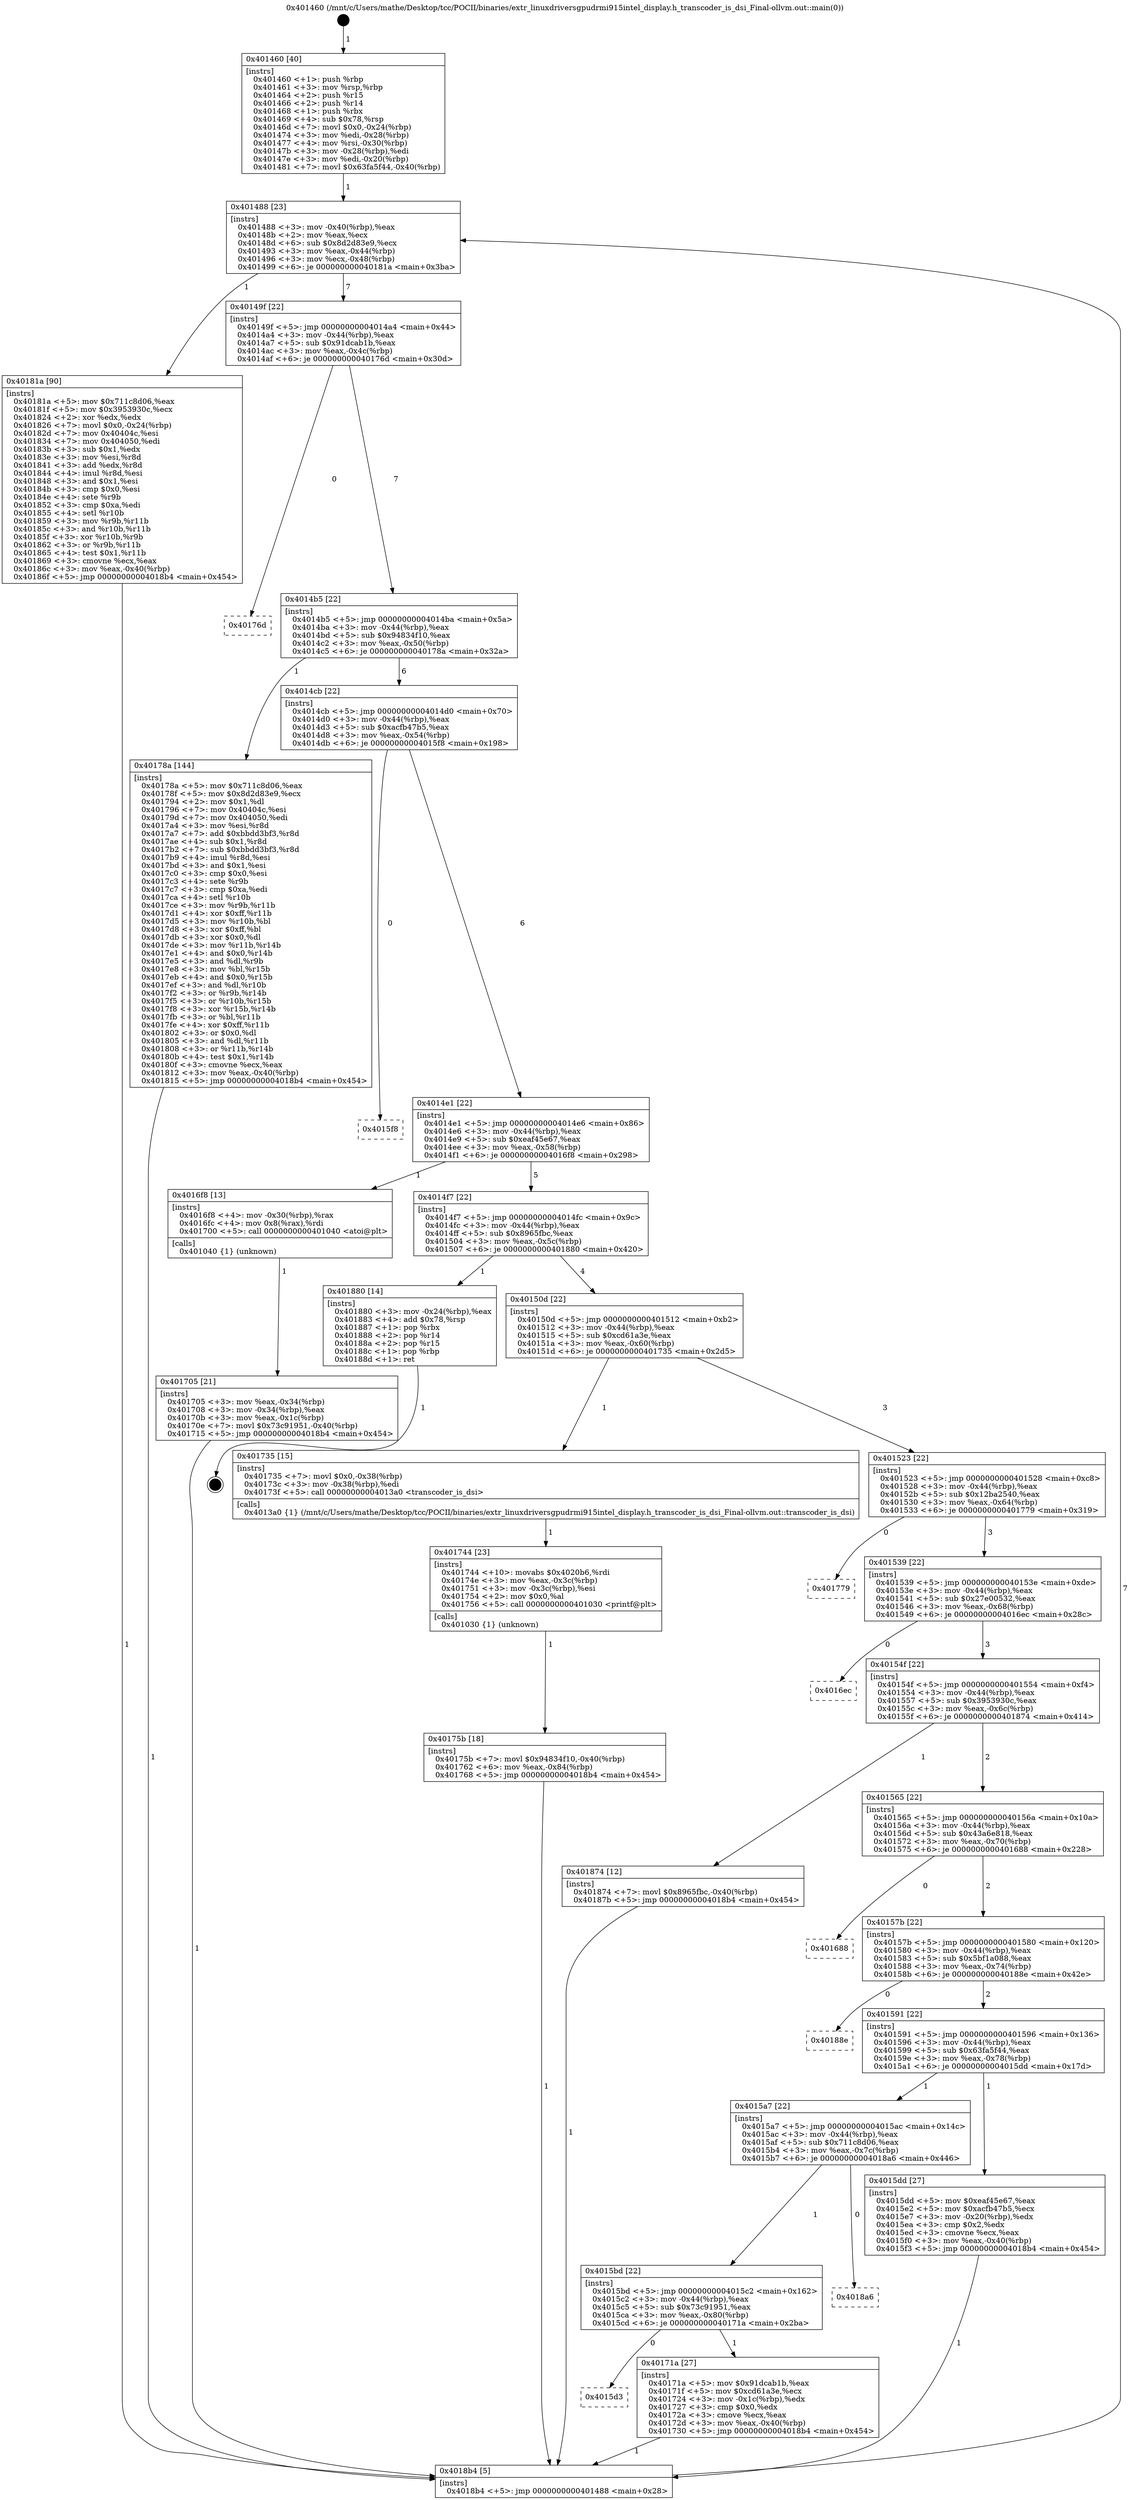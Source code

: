 digraph "0x401460" {
  label = "0x401460 (/mnt/c/Users/mathe/Desktop/tcc/POCII/binaries/extr_linuxdriversgpudrmi915intel_display.h_transcoder_is_dsi_Final-ollvm.out::main(0))"
  labelloc = "t"
  node[shape=record]

  Entry [label="",width=0.3,height=0.3,shape=circle,fillcolor=black,style=filled]
  "0x401488" [label="{
     0x401488 [23]\l
     | [instrs]\l
     &nbsp;&nbsp;0x401488 \<+3\>: mov -0x40(%rbp),%eax\l
     &nbsp;&nbsp;0x40148b \<+2\>: mov %eax,%ecx\l
     &nbsp;&nbsp;0x40148d \<+6\>: sub $0x8d2d83e9,%ecx\l
     &nbsp;&nbsp;0x401493 \<+3\>: mov %eax,-0x44(%rbp)\l
     &nbsp;&nbsp;0x401496 \<+3\>: mov %ecx,-0x48(%rbp)\l
     &nbsp;&nbsp;0x401499 \<+6\>: je 000000000040181a \<main+0x3ba\>\l
  }"]
  "0x40181a" [label="{
     0x40181a [90]\l
     | [instrs]\l
     &nbsp;&nbsp;0x40181a \<+5\>: mov $0x711c8d06,%eax\l
     &nbsp;&nbsp;0x40181f \<+5\>: mov $0x3953930c,%ecx\l
     &nbsp;&nbsp;0x401824 \<+2\>: xor %edx,%edx\l
     &nbsp;&nbsp;0x401826 \<+7\>: movl $0x0,-0x24(%rbp)\l
     &nbsp;&nbsp;0x40182d \<+7\>: mov 0x40404c,%esi\l
     &nbsp;&nbsp;0x401834 \<+7\>: mov 0x404050,%edi\l
     &nbsp;&nbsp;0x40183b \<+3\>: sub $0x1,%edx\l
     &nbsp;&nbsp;0x40183e \<+3\>: mov %esi,%r8d\l
     &nbsp;&nbsp;0x401841 \<+3\>: add %edx,%r8d\l
     &nbsp;&nbsp;0x401844 \<+4\>: imul %r8d,%esi\l
     &nbsp;&nbsp;0x401848 \<+3\>: and $0x1,%esi\l
     &nbsp;&nbsp;0x40184b \<+3\>: cmp $0x0,%esi\l
     &nbsp;&nbsp;0x40184e \<+4\>: sete %r9b\l
     &nbsp;&nbsp;0x401852 \<+3\>: cmp $0xa,%edi\l
     &nbsp;&nbsp;0x401855 \<+4\>: setl %r10b\l
     &nbsp;&nbsp;0x401859 \<+3\>: mov %r9b,%r11b\l
     &nbsp;&nbsp;0x40185c \<+3\>: and %r10b,%r11b\l
     &nbsp;&nbsp;0x40185f \<+3\>: xor %r10b,%r9b\l
     &nbsp;&nbsp;0x401862 \<+3\>: or %r9b,%r11b\l
     &nbsp;&nbsp;0x401865 \<+4\>: test $0x1,%r11b\l
     &nbsp;&nbsp;0x401869 \<+3\>: cmovne %ecx,%eax\l
     &nbsp;&nbsp;0x40186c \<+3\>: mov %eax,-0x40(%rbp)\l
     &nbsp;&nbsp;0x40186f \<+5\>: jmp 00000000004018b4 \<main+0x454\>\l
  }"]
  "0x40149f" [label="{
     0x40149f [22]\l
     | [instrs]\l
     &nbsp;&nbsp;0x40149f \<+5\>: jmp 00000000004014a4 \<main+0x44\>\l
     &nbsp;&nbsp;0x4014a4 \<+3\>: mov -0x44(%rbp),%eax\l
     &nbsp;&nbsp;0x4014a7 \<+5\>: sub $0x91dcab1b,%eax\l
     &nbsp;&nbsp;0x4014ac \<+3\>: mov %eax,-0x4c(%rbp)\l
     &nbsp;&nbsp;0x4014af \<+6\>: je 000000000040176d \<main+0x30d\>\l
  }"]
  Exit [label="",width=0.3,height=0.3,shape=circle,fillcolor=black,style=filled,peripheries=2]
  "0x40176d" [label="{
     0x40176d\l
  }", style=dashed]
  "0x4014b5" [label="{
     0x4014b5 [22]\l
     | [instrs]\l
     &nbsp;&nbsp;0x4014b5 \<+5\>: jmp 00000000004014ba \<main+0x5a\>\l
     &nbsp;&nbsp;0x4014ba \<+3\>: mov -0x44(%rbp),%eax\l
     &nbsp;&nbsp;0x4014bd \<+5\>: sub $0x94834f10,%eax\l
     &nbsp;&nbsp;0x4014c2 \<+3\>: mov %eax,-0x50(%rbp)\l
     &nbsp;&nbsp;0x4014c5 \<+6\>: je 000000000040178a \<main+0x32a\>\l
  }"]
  "0x40175b" [label="{
     0x40175b [18]\l
     | [instrs]\l
     &nbsp;&nbsp;0x40175b \<+7\>: movl $0x94834f10,-0x40(%rbp)\l
     &nbsp;&nbsp;0x401762 \<+6\>: mov %eax,-0x84(%rbp)\l
     &nbsp;&nbsp;0x401768 \<+5\>: jmp 00000000004018b4 \<main+0x454\>\l
  }"]
  "0x40178a" [label="{
     0x40178a [144]\l
     | [instrs]\l
     &nbsp;&nbsp;0x40178a \<+5\>: mov $0x711c8d06,%eax\l
     &nbsp;&nbsp;0x40178f \<+5\>: mov $0x8d2d83e9,%ecx\l
     &nbsp;&nbsp;0x401794 \<+2\>: mov $0x1,%dl\l
     &nbsp;&nbsp;0x401796 \<+7\>: mov 0x40404c,%esi\l
     &nbsp;&nbsp;0x40179d \<+7\>: mov 0x404050,%edi\l
     &nbsp;&nbsp;0x4017a4 \<+3\>: mov %esi,%r8d\l
     &nbsp;&nbsp;0x4017a7 \<+7\>: add $0xbbdd3bf3,%r8d\l
     &nbsp;&nbsp;0x4017ae \<+4\>: sub $0x1,%r8d\l
     &nbsp;&nbsp;0x4017b2 \<+7\>: sub $0xbbdd3bf3,%r8d\l
     &nbsp;&nbsp;0x4017b9 \<+4\>: imul %r8d,%esi\l
     &nbsp;&nbsp;0x4017bd \<+3\>: and $0x1,%esi\l
     &nbsp;&nbsp;0x4017c0 \<+3\>: cmp $0x0,%esi\l
     &nbsp;&nbsp;0x4017c3 \<+4\>: sete %r9b\l
     &nbsp;&nbsp;0x4017c7 \<+3\>: cmp $0xa,%edi\l
     &nbsp;&nbsp;0x4017ca \<+4\>: setl %r10b\l
     &nbsp;&nbsp;0x4017ce \<+3\>: mov %r9b,%r11b\l
     &nbsp;&nbsp;0x4017d1 \<+4\>: xor $0xff,%r11b\l
     &nbsp;&nbsp;0x4017d5 \<+3\>: mov %r10b,%bl\l
     &nbsp;&nbsp;0x4017d8 \<+3\>: xor $0xff,%bl\l
     &nbsp;&nbsp;0x4017db \<+3\>: xor $0x0,%dl\l
     &nbsp;&nbsp;0x4017de \<+3\>: mov %r11b,%r14b\l
     &nbsp;&nbsp;0x4017e1 \<+4\>: and $0x0,%r14b\l
     &nbsp;&nbsp;0x4017e5 \<+3\>: and %dl,%r9b\l
     &nbsp;&nbsp;0x4017e8 \<+3\>: mov %bl,%r15b\l
     &nbsp;&nbsp;0x4017eb \<+4\>: and $0x0,%r15b\l
     &nbsp;&nbsp;0x4017ef \<+3\>: and %dl,%r10b\l
     &nbsp;&nbsp;0x4017f2 \<+3\>: or %r9b,%r14b\l
     &nbsp;&nbsp;0x4017f5 \<+3\>: or %r10b,%r15b\l
     &nbsp;&nbsp;0x4017f8 \<+3\>: xor %r15b,%r14b\l
     &nbsp;&nbsp;0x4017fb \<+3\>: or %bl,%r11b\l
     &nbsp;&nbsp;0x4017fe \<+4\>: xor $0xff,%r11b\l
     &nbsp;&nbsp;0x401802 \<+3\>: or $0x0,%dl\l
     &nbsp;&nbsp;0x401805 \<+3\>: and %dl,%r11b\l
     &nbsp;&nbsp;0x401808 \<+3\>: or %r11b,%r14b\l
     &nbsp;&nbsp;0x40180b \<+4\>: test $0x1,%r14b\l
     &nbsp;&nbsp;0x40180f \<+3\>: cmovne %ecx,%eax\l
     &nbsp;&nbsp;0x401812 \<+3\>: mov %eax,-0x40(%rbp)\l
     &nbsp;&nbsp;0x401815 \<+5\>: jmp 00000000004018b4 \<main+0x454\>\l
  }"]
  "0x4014cb" [label="{
     0x4014cb [22]\l
     | [instrs]\l
     &nbsp;&nbsp;0x4014cb \<+5\>: jmp 00000000004014d0 \<main+0x70\>\l
     &nbsp;&nbsp;0x4014d0 \<+3\>: mov -0x44(%rbp),%eax\l
     &nbsp;&nbsp;0x4014d3 \<+5\>: sub $0xacfb47b5,%eax\l
     &nbsp;&nbsp;0x4014d8 \<+3\>: mov %eax,-0x54(%rbp)\l
     &nbsp;&nbsp;0x4014db \<+6\>: je 00000000004015f8 \<main+0x198\>\l
  }"]
  "0x401744" [label="{
     0x401744 [23]\l
     | [instrs]\l
     &nbsp;&nbsp;0x401744 \<+10\>: movabs $0x4020b6,%rdi\l
     &nbsp;&nbsp;0x40174e \<+3\>: mov %eax,-0x3c(%rbp)\l
     &nbsp;&nbsp;0x401751 \<+3\>: mov -0x3c(%rbp),%esi\l
     &nbsp;&nbsp;0x401754 \<+2\>: mov $0x0,%al\l
     &nbsp;&nbsp;0x401756 \<+5\>: call 0000000000401030 \<printf@plt\>\l
     | [calls]\l
     &nbsp;&nbsp;0x401030 \{1\} (unknown)\l
  }"]
  "0x4015f8" [label="{
     0x4015f8\l
  }", style=dashed]
  "0x4014e1" [label="{
     0x4014e1 [22]\l
     | [instrs]\l
     &nbsp;&nbsp;0x4014e1 \<+5\>: jmp 00000000004014e6 \<main+0x86\>\l
     &nbsp;&nbsp;0x4014e6 \<+3\>: mov -0x44(%rbp),%eax\l
     &nbsp;&nbsp;0x4014e9 \<+5\>: sub $0xeaf45e67,%eax\l
     &nbsp;&nbsp;0x4014ee \<+3\>: mov %eax,-0x58(%rbp)\l
     &nbsp;&nbsp;0x4014f1 \<+6\>: je 00000000004016f8 \<main+0x298\>\l
  }"]
  "0x4015d3" [label="{
     0x4015d3\l
  }", style=dashed]
  "0x4016f8" [label="{
     0x4016f8 [13]\l
     | [instrs]\l
     &nbsp;&nbsp;0x4016f8 \<+4\>: mov -0x30(%rbp),%rax\l
     &nbsp;&nbsp;0x4016fc \<+4\>: mov 0x8(%rax),%rdi\l
     &nbsp;&nbsp;0x401700 \<+5\>: call 0000000000401040 \<atoi@plt\>\l
     | [calls]\l
     &nbsp;&nbsp;0x401040 \{1\} (unknown)\l
  }"]
  "0x4014f7" [label="{
     0x4014f7 [22]\l
     | [instrs]\l
     &nbsp;&nbsp;0x4014f7 \<+5\>: jmp 00000000004014fc \<main+0x9c\>\l
     &nbsp;&nbsp;0x4014fc \<+3\>: mov -0x44(%rbp),%eax\l
     &nbsp;&nbsp;0x4014ff \<+5\>: sub $0x8965fbc,%eax\l
     &nbsp;&nbsp;0x401504 \<+3\>: mov %eax,-0x5c(%rbp)\l
     &nbsp;&nbsp;0x401507 \<+6\>: je 0000000000401880 \<main+0x420\>\l
  }"]
  "0x40171a" [label="{
     0x40171a [27]\l
     | [instrs]\l
     &nbsp;&nbsp;0x40171a \<+5\>: mov $0x91dcab1b,%eax\l
     &nbsp;&nbsp;0x40171f \<+5\>: mov $0xcd61a3e,%ecx\l
     &nbsp;&nbsp;0x401724 \<+3\>: mov -0x1c(%rbp),%edx\l
     &nbsp;&nbsp;0x401727 \<+3\>: cmp $0x0,%edx\l
     &nbsp;&nbsp;0x40172a \<+3\>: cmove %ecx,%eax\l
     &nbsp;&nbsp;0x40172d \<+3\>: mov %eax,-0x40(%rbp)\l
     &nbsp;&nbsp;0x401730 \<+5\>: jmp 00000000004018b4 \<main+0x454\>\l
  }"]
  "0x401880" [label="{
     0x401880 [14]\l
     | [instrs]\l
     &nbsp;&nbsp;0x401880 \<+3\>: mov -0x24(%rbp),%eax\l
     &nbsp;&nbsp;0x401883 \<+4\>: add $0x78,%rsp\l
     &nbsp;&nbsp;0x401887 \<+1\>: pop %rbx\l
     &nbsp;&nbsp;0x401888 \<+2\>: pop %r14\l
     &nbsp;&nbsp;0x40188a \<+2\>: pop %r15\l
     &nbsp;&nbsp;0x40188c \<+1\>: pop %rbp\l
     &nbsp;&nbsp;0x40188d \<+1\>: ret\l
  }"]
  "0x40150d" [label="{
     0x40150d [22]\l
     | [instrs]\l
     &nbsp;&nbsp;0x40150d \<+5\>: jmp 0000000000401512 \<main+0xb2\>\l
     &nbsp;&nbsp;0x401512 \<+3\>: mov -0x44(%rbp),%eax\l
     &nbsp;&nbsp;0x401515 \<+5\>: sub $0xcd61a3e,%eax\l
     &nbsp;&nbsp;0x40151a \<+3\>: mov %eax,-0x60(%rbp)\l
     &nbsp;&nbsp;0x40151d \<+6\>: je 0000000000401735 \<main+0x2d5\>\l
  }"]
  "0x4015bd" [label="{
     0x4015bd [22]\l
     | [instrs]\l
     &nbsp;&nbsp;0x4015bd \<+5\>: jmp 00000000004015c2 \<main+0x162\>\l
     &nbsp;&nbsp;0x4015c2 \<+3\>: mov -0x44(%rbp),%eax\l
     &nbsp;&nbsp;0x4015c5 \<+5\>: sub $0x73c91951,%eax\l
     &nbsp;&nbsp;0x4015ca \<+3\>: mov %eax,-0x80(%rbp)\l
     &nbsp;&nbsp;0x4015cd \<+6\>: je 000000000040171a \<main+0x2ba\>\l
  }"]
  "0x401735" [label="{
     0x401735 [15]\l
     | [instrs]\l
     &nbsp;&nbsp;0x401735 \<+7\>: movl $0x0,-0x38(%rbp)\l
     &nbsp;&nbsp;0x40173c \<+3\>: mov -0x38(%rbp),%edi\l
     &nbsp;&nbsp;0x40173f \<+5\>: call 00000000004013a0 \<transcoder_is_dsi\>\l
     | [calls]\l
     &nbsp;&nbsp;0x4013a0 \{1\} (/mnt/c/Users/mathe/Desktop/tcc/POCII/binaries/extr_linuxdriversgpudrmi915intel_display.h_transcoder_is_dsi_Final-ollvm.out::transcoder_is_dsi)\l
  }"]
  "0x401523" [label="{
     0x401523 [22]\l
     | [instrs]\l
     &nbsp;&nbsp;0x401523 \<+5\>: jmp 0000000000401528 \<main+0xc8\>\l
     &nbsp;&nbsp;0x401528 \<+3\>: mov -0x44(%rbp),%eax\l
     &nbsp;&nbsp;0x40152b \<+5\>: sub $0x12ba2540,%eax\l
     &nbsp;&nbsp;0x401530 \<+3\>: mov %eax,-0x64(%rbp)\l
     &nbsp;&nbsp;0x401533 \<+6\>: je 0000000000401779 \<main+0x319\>\l
  }"]
  "0x4018a6" [label="{
     0x4018a6\l
  }", style=dashed]
  "0x401779" [label="{
     0x401779\l
  }", style=dashed]
  "0x401539" [label="{
     0x401539 [22]\l
     | [instrs]\l
     &nbsp;&nbsp;0x401539 \<+5\>: jmp 000000000040153e \<main+0xde\>\l
     &nbsp;&nbsp;0x40153e \<+3\>: mov -0x44(%rbp),%eax\l
     &nbsp;&nbsp;0x401541 \<+5\>: sub $0x27e00532,%eax\l
     &nbsp;&nbsp;0x401546 \<+3\>: mov %eax,-0x68(%rbp)\l
     &nbsp;&nbsp;0x401549 \<+6\>: je 00000000004016ec \<main+0x28c\>\l
  }"]
  "0x401705" [label="{
     0x401705 [21]\l
     | [instrs]\l
     &nbsp;&nbsp;0x401705 \<+3\>: mov %eax,-0x34(%rbp)\l
     &nbsp;&nbsp;0x401708 \<+3\>: mov -0x34(%rbp),%eax\l
     &nbsp;&nbsp;0x40170b \<+3\>: mov %eax,-0x1c(%rbp)\l
     &nbsp;&nbsp;0x40170e \<+7\>: movl $0x73c91951,-0x40(%rbp)\l
     &nbsp;&nbsp;0x401715 \<+5\>: jmp 00000000004018b4 \<main+0x454\>\l
  }"]
  "0x4016ec" [label="{
     0x4016ec\l
  }", style=dashed]
  "0x40154f" [label="{
     0x40154f [22]\l
     | [instrs]\l
     &nbsp;&nbsp;0x40154f \<+5\>: jmp 0000000000401554 \<main+0xf4\>\l
     &nbsp;&nbsp;0x401554 \<+3\>: mov -0x44(%rbp),%eax\l
     &nbsp;&nbsp;0x401557 \<+5\>: sub $0x3953930c,%eax\l
     &nbsp;&nbsp;0x40155c \<+3\>: mov %eax,-0x6c(%rbp)\l
     &nbsp;&nbsp;0x40155f \<+6\>: je 0000000000401874 \<main+0x414\>\l
  }"]
  "0x401460" [label="{
     0x401460 [40]\l
     | [instrs]\l
     &nbsp;&nbsp;0x401460 \<+1\>: push %rbp\l
     &nbsp;&nbsp;0x401461 \<+3\>: mov %rsp,%rbp\l
     &nbsp;&nbsp;0x401464 \<+2\>: push %r15\l
     &nbsp;&nbsp;0x401466 \<+2\>: push %r14\l
     &nbsp;&nbsp;0x401468 \<+1\>: push %rbx\l
     &nbsp;&nbsp;0x401469 \<+4\>: sub $0x78,%rsp\l
     &nbsp;&nbsp;0x40146d \<+7\>: movl $0x0,-0x24(%rbp)\l
     &nbsp;&nbsp;0x401474 \<+3\>: mov %edi,-0x28(%rbp)\l
     &nbsp;&nbsp;0x401477 \<+4\>: mov %rsi,-0x30(%rbp)\l
     &nbsp;&nbsp;0x40147b \<+3\>: mov -0x28(%rbp),%edi\l
     &nbsp;&nbsp;0x40147e \<+3\>: mov %edi,-0x20(%rbp)\l
     &nbsp;&nbsp;0x401481 \<+7\>: movl $0x63fa5f44,-0x40(%rbp)\l
  }"]
  "0x401874" [label="{
     0x401874 [12]\l
     | [instrs]\l
     &nbsp;&nbsp;0x401874 \<+7\>: movl $0x8965fbc,-0x40(%rbp)\l
     &nbsp;&nbsp;0x40187b \<+5\>: jmp 00000000004018b4 \<main+0x454\>\l
  }"]
  "0x401565" [label="{
     0x401565 [22]\l
     | [instrs]\l
     &nbsp;&nbsp;0x401565 \<+5\>: jmp 000000000040156a \<main+0x10a\>\l
     &nbsp;&nbsp;0x40156a \<+3\>: mov -0x44(%rbp),%eax\l
     &nbsp;&nbsp;0x40156d \<+5\>: sub $0x43a6e818,%eax\l
     &nbsp;&nbsp;0x401572 \<+3\>: mov %eax,-0x70(%rbp)\l
     &nbsp;&nbsp;0x401575 \<+6\>: je 0000000000401688 \<main+0x228\>\l
  }"]
  "0x4018b4" [label="{
     0x4018b4 [5]\l
     | [instrs]\l
     &nbsp;&nbsp;0x4018b4 \<+5\>: jmp 0000000000401488 \<main+0x28\>\l
  }"]
  "0x401688" [label="{
     0x401688\l
  }", style=dashed]
  "0x40157b" [label="{
     0x40157b [22]\l
     | [instrs]\l
     &nbsp;&nbsp;0x40157b \<+5\>: jmp 0000000000401580 \<main+0x120\>\l
     &nbsp;&nbsp;0x401580 \<+3\>: mov -0x44(%rbp),%eax\l
     &nbsp;&nbsp;0x401583 \<+5\>: sub $0x5bf1a088,%eax\l
     &nbsp;&nbsp;0x401588 \<+3\>: mov %eax,-0x74(%rbp)\l
     &nbsp;&nbsp;0x40158b \<+6\>: je 000000000040188e \<main+0x42e\>\l
  }"]
  "0x4015a7" [label="{
     0x4015a7 [22]\l
     | [instrs]\l
     &nbsp;&nbsp;0x4015a7 \<+5\>: jmp 00000000004015ac \<main+0x14c\>\l
     &nbsp;&nbsp;0x4015ac \<+3\>: mov -0x44(%rbp),%eax\l
     &nbsp;&nbsp;0x4015af \<+5\>: sub $0x711c8d06,%eax\l
     &nbsp;&nbsp;0x4015b4 \<+3\>: mov %eax,-0x7c(%rbp)\l
     &nbsp;&nbsp;0x4015b7 \<+6\>: je 00000000004018a6 \<main+0x446\>\l
  }"]
  "0x40188e" [label="{
     0x40188e\l
  }", style=dashed]
  "0x401591" [label="{
     0x401591 [22]\l
     | [instrs]\l
     &nbsp;&nbsp;0x401591 \<+5\>: jmp 0000000000401596 \<main+0x136\>\l
     &nbsp;&nbsp;0x401596 \<+3\>: mov -0x44(%rbp),%eax\l
     &nbsp;&nbsp;0x401599 \<+5\>: sub $0x63fa5f44,%eax\l
     &nbsp;&nbsp;0x40159e \<+3\>: mov %eax,-0x78(%rbp)\l
     &nbsp;&nbsp;0x4015a1 \<+6\>: je 00000000004015dd \<main+0x17d\>\l
  }"]
  "0x4015dd" [label="{
     0x4015dd [27]\l
     | [instrs]\l
     &nbsp;&nbsp;0x4015dd \<+5\>: mov $0xeaf45e67,%eax\l
     &nbsp;&nbsp;0x4015e2 \<+5\>: mov $0xacfb47b5,%ecx\l
     &nbsp;&nbsp;0x4015e7 \<+3\>: mov -0x20(%rbp),%edx\l
     &nbsp;&nbsp;0x4015ea \<+3\>: cmp $0x2,%edx\l
     &nbsp;&nbsp;0x4015ed \<+3\>: cmovne %ecx,%eax\l
     &nbsp;&nbsp;0x4015f0 \<+3\>: mov %eax,-0x40(%rbp)\l
     &nbsp;&nbsp;0x4015f3 \<+5\>: jmp 00000000004018b4 \<main+0x454\>\l
  }"]
  Entry -> "0x401460" [label=" 1"]
  "0x401488" -> "0x40181a" [label=" 1"]
  "0x401488" -> "0x40149f" [label=" 7"]
  "0x401880" -> Exit [label=" 1"]
  "0x40149f" -> "0x40176d" [label=" 0"]
  "0x40149f" -> "0x4014b5" [label=" 7"]
  "0x401874" -> "0x4018b4" [label=" 1"]
  "0x4014b5" -> "0x40178a" [label=" 1"]
  "0x4014b5" -> "0x4014cb" [label=" 6"]
  "0x40181a" -> "0x4018b4" [label=" 1"]
  "0x4014cb" -> "0x4015f8" [label=" 0"]
  "0x4014cb" -> "0x4014e1" [label=" 6"]
  "0x40178a" -> "0x4018b4" [label=" 1"]
  "0x4014e1" -> "0x4016f8" [label=" 1"]
  "0x4014e1" -> "0x4014f7" [label=" 5"]
  "0x40175b" -> "0x4018b4" [label=" 1"]
  "0x4014f7" -> "0x401880" [label=" 1"]
  "0x4014f7" -> "0x40150d" [label=" 4"]
  "0x401744" -> "0x40175b" [label=" 1"]
  "0x40150d" -> "0x401735" [label=" 1"]
  "0x40150d" -> "0x401523" [label=" 3"]
  "0x40171a" -> "0x4018b4" [label=" 1"]
  "0x401523" -> "0x401779" [label=" 0"]
  "0x401523" -> "0x401539" [label=" 3"]
  "0x4015bd" -> "0x4015d3" [label=" 0"]
  "0x401539" -> "0x4016ec" [label=" 0"]
  "0x401539" -> "0x40154f" [label=" 3"]
  "0x401735" -> "0x401744" [label=" 1"]
  "0x40154f" -> "0x401874" [label=" 1"]
  "0x40154f" -> "0x401565" [label=" 2"]
  "0x4015a7" -> "0x4015bd" [label=" 1"]
  "0x401565" -> "0x401688" [label=" 0"]
  "0x401565" -> "0x40157b" [label=" 2"]
  "0x4015a7" -> "0x4018a6" [label=" 0"]
  "0x40157b" -> "0x40188e" [label=" 0"]
  "0x40157b" -> "0x401591" [label=" 2"]
  "0x4015bd" -> "0x40171a" [label=" 1"]
  "0x401591" -> "0x4015dd" [label=" 1"]
  "0x401591" -> "0x4015a7" [label=" 1"]
  "0x4015dd" -> "0x4018b4" [label=" 1"]
  "0x401460" -> "0x401488" [label=" 1"]
  "0x4018b4" -> "0x401488" [label=" 7"]
  "0x4016f8" -> "0x401705" [label=" 1"]
  "0x401705" -> "0x4018b4" [label=" 1"]
}
